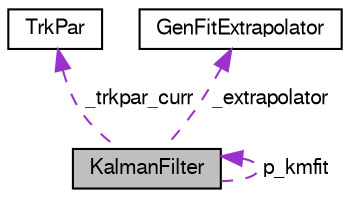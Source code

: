 digraph "KalmanFilter"
{
  bgcolor="transparent";
  edge [fontname="FreeSans",fontsize="10",labelfontname="FreeSans",labelfontsize="10"];
  node [fontname="FreeSans",fontsize="10",shape=record];
  Node1 [label="KalmanFilter",height=0.2,width=0.4,color="black", fillcolor="grey75", style="filled" fontcolor="black"];
  Node2 -> Node1 [dir="back",color="darkorchid3",fontsize="10",style="dashed",label=" _trkpar_curr" ,fontname="FreeSans"];
  Node2 [label="TrkPar",height=0.2,width=0.4,color="black",URL="$d2/d70/classTrkPar.html"];
  Node1 -> Node1 [dir="back",color="darkorchid3",fontsize="10",style="dashed",label=" p_kmfit" ,fontname="FreeSans"];
  Node3 -> Node1 [dir="back",color="darkorchid3",fontsize="10",style="dashed",label=" _extrapolator" ,fontname="FreeSans"];
  Node3 [label="GenFitExtrapolator",height=0.2,width=0.4,color="black",URL="$d1/d3d/classGenFitExtrapolator.html"];
}
